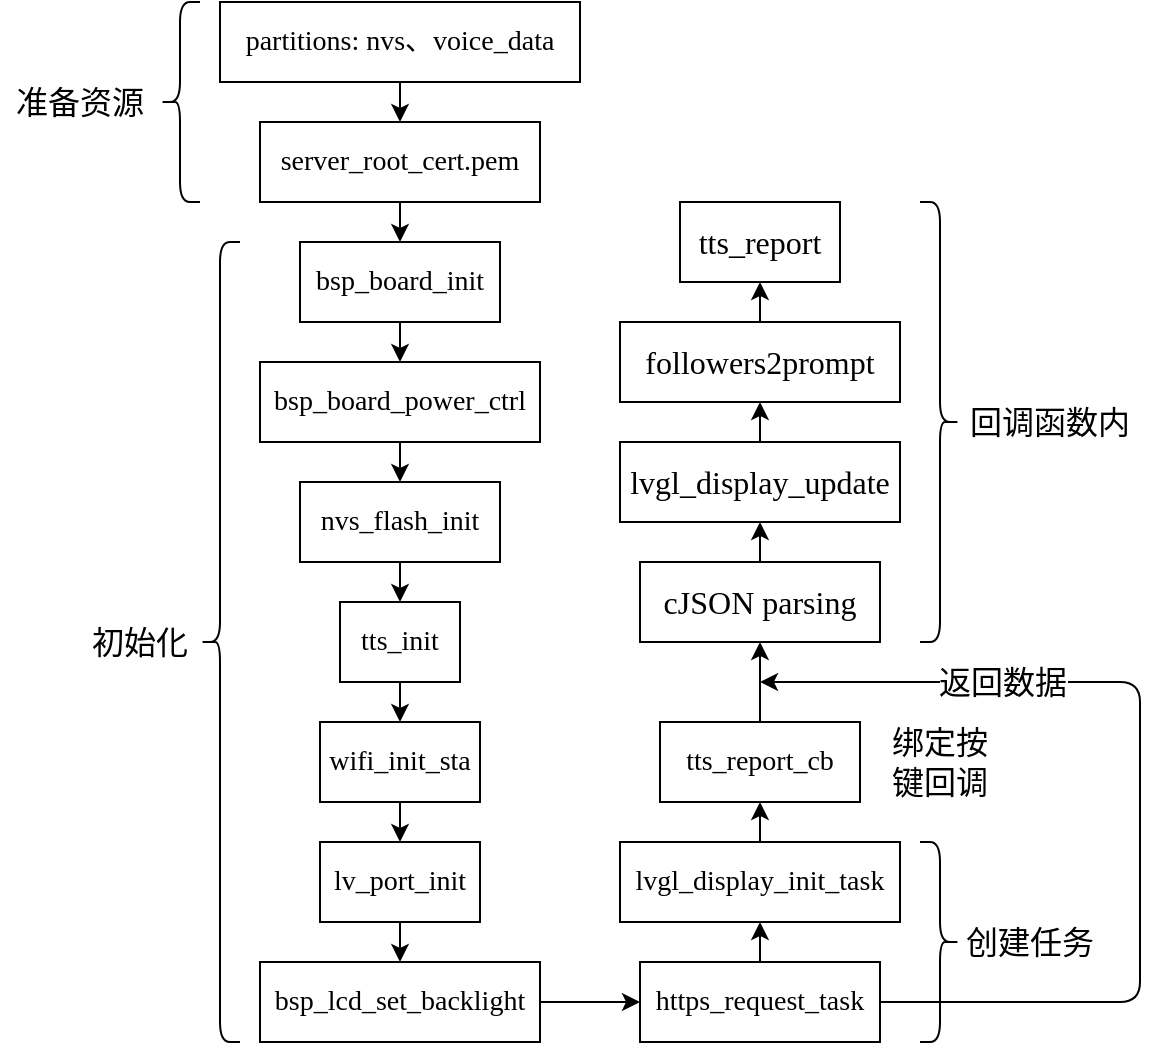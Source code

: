 <mxfile version="21.6.5" type="device">
  <diagram id="zVEpHeaqmg4ihrbX_G4C" name="Workflow">
    <mxGraphModel dx="1430" dy="855" grid="1" gridSize="10" guides="1" tooltips="1" connect="1" arrows="1" fold="1" page="1" pageScale="1" pageWidth="827" pageHeight="1169" math="0" shadow="0">
      <root>
        <mxCell id="0" />
        <mxCell id="1" parent="0" />
        <mxCell id="8" style="edgeStyle=none;html=1;exitX=0.5;exitY=1;exitDx=0;exitDy=0;entryX=0.5;entryY=0;entryDx=0;entryDy=0;fontSize=14;fontFamily=Times New Roman;" parent="1" source="2" target="3" edge="1">
          <mxGeometry relative="1" as="geometry" />
        </mxCell>
        <mxCell id="2" value="&lt;font style=&quot;font-size: 14px;&quot;&gt;bsp_board_init&lt;/font&gt;" style="rounded=0;whiteSpace=wrap;html=1;fontFamily=Times New Roman;" parent="1" vertex="1">
          <mxGeometry x="270" y="440" width="100" height="40" as="geometry" />
        </mxCell>
        <mxCell id="11" style="edgeStyle=none;html=1;exitX=0.5;exitY=1;exitDx=0;exitDy=0;entryX=0.5;entryY=0;entryDx=0;entryDy=0;fontSize=14;fontFamily=Times New Roman;" parent="1" source="3" target="9" edge="1">
          <mxGeometry relative="1" as="geometry" />
        </mxCell>
        <mxCell id="3" value="&lt;font style=&quot;font-size: 14px;&quot;&gt;bsp_board_power_ctrl&lt;/font&gt;" style="rounded=0;whiteSpace=wrap;html=1;fontFamily=Times New Roman;" parent="1" vertex="1">
          <mxGeometry x="250" y="500" width="140" height="40" as="geometry" />
        </mxCell>
        <mxCell id="6" style="edgeStyle=none;html=1;exitX=0.5;exitY=1;exitDx=0;exitDy=0;entryX=0.5;entryY=0;entryDx=0;entryDy=0;fontSize=14;fontFamily=Times New Roman;" parent="1" source="4" target="5" edge="1">
          <mxGeometry relative="1" as="geometry" />
        </mxCell>
        <mxCell id="4" value="partitions: nvs、voice_data" style="rounded=0;whiteSpace=wrap;html=1;fontSize=14;fontFamily=Times New Roman;" parent="1" vertex="1">
          <mxGeometry x="230" y="320" width="180" height="40" as="geometry" />
        </mxCell>
        <mxCell id="7" style="edgeStyle=none;html=1;exitX=0.5;exitY=1;exitDx=0;exitDy=0;entryX=0.5;entryY=0;entryDx=0;entryDy=0;fontSize=14;fontFamily=Times New Roman;" parent="1" source="5" target="2" edge="1">
          <mxGeometry relative="1" as="geometry" />
        </mxCell>
        <mxCell id="5" value="server_root_cert.pem" style="rounded=0;whiteSpace=wrap;html=1;fontSize=14;fontFamily=Times New Roman;" parent="1" vertex="1">
          <mxGeometry x="250" y="380" width="140" height="40" as="geometry" />
        </mxCell>
        <mxCell id="12" style="edgeStyle=none;html=1;exitX=0.5;exitY=1;exitDx=0;exitDy=0;entryX=0.5;entryY=0;entryDx=0;entryDy=0;fontSize=14;fontFamily=Times New Roman;" parent="1" source="9" target="10" edge="1">
          <mxGeometry relative="1" as="geometry" />
        </mxCell>
        <mxCell id="9" value="&lt;span style=&quot;font-size: 14px;&quot;&gt;nvs_flash_init&lt;/span&gt;" style="rounded=0;whiteSpace=wrap;html=1;fontFamily=Times New Roman;" parent="1" vertex="1">
          <mxGeometry x="270" y="560" width="100" height="40" as="geometry" />
        </mxCell>
        <mxCell id="14" style="edgeStyle=none;html=1;exitX=0.5;exitY=1;exitDx=0;exitDy=0;entryX=0.5;entryY=0;entryDx=0;entryDy=0;fontSize=14;fontFamily=Times New Roman;" parent="1" source="10" target="13" edge="1">
          <mxGeometry relative="1" as="geometry" />
        </mxCell>
        <mxCell id="10" value="&lt;span style=&quot;font-size: 14px;&quot;&gt;tts_init&lt;/span&gt;" style="rounded=0;whiteSpace=wrap;html=1;fontFamily=Times New Roman;" parent="1" vertex="1">
          <mxGeometry x="290" y="620" width="60" height="40" as="geometry" />
        </mxCell>
        <mxCell id="19" style="edgeStyle=none;html=1;exitX=0.5;exitY=1;exitDx=0;exitDy=0;entryX=0.5;entryY=0;entryDx=0;entryDy=0;fontSize=14;fontFamily=Times New Roman;" parent="1" source="13" target="15" edge="1">
          <mxGeometry relative="1" as="geometry" />
        </mxCell>
        <mxCell id="13" value="&lt;span style=&quot;font-size: 14px;&quot;&gt;wifi_init_sta&lt;/span&gt;" style="rounded=0;whiteSpace=wrap;html=1;fontFamily=Times New Roman;" parent="1" vertex="1">
          <mxGeometry x="280" y="680" width="80" height="40" as="geometry" />
        </mxCell>
        <mxCell id="21" style="edgeStyle=none;html=1;exitX=0.5;exitY=1;exitDx=0;exitDy=0;entryX=0.5;entryY=0;entryDx=0;entryDy=0;fontSize=14;fontFamily=Times New Roman;" parent="1" source="15" target="20" edge="1">
          <mxGeometry relative="1" as="geometry" />
        </mxCell>
        <mxCell id="15" value="&lt;span style=&quot;font-size: 14px;&quot;&gt;lv_port_init&lt;/span&gt;" style="rounded=0;whiteSpace=wrap;html=1;fontFamily=Times New Roman;" parent="1" vertex="1">
          <mxGeometry x="280" y="740" width="80" height="40" as="geometry" />
        </mxCell>
        <mxCell id="25" style="edgeStyle=none;html=1;exitX=0.5;exitY=0;exitDx=0;exitDy=0;entryX=0.5;entryY=1;entryDx=0;entryDy=0;fontSize=14;fontFamily=Times New Roman;" parent="1" source="16" target="17" edge="1">
          <mxGeometry relative="1" as="geometry" />
        </mxCell>
        <mxCell id="33" style="edgeStyle=none;html=1;exitX=1;exitY=0.5;exitDx=0;exitDy=0;fontFamily=Times New Roman;fontSize=16;movable=1;resizable=1;rotatable=1;deletable=1;editable=1;locked=0;connectable=1;" parent="1" source="16" edge="1">
          <mxGeometry relative="1" as="geometry">
            <mxPoint x="500" y="660" as="targetPoint" />
            <Array as="points">
              <mxPoint x="690" y="820" />
              <mxPoint x="690" y="660" />
            </Array>
          </mxGeometry>
        </mxCell>
        <mxCell id="40" value="返回数据" style="edgeLabel;html=1;align=center;verticalAlign=middle;resizable=0;points=[];fontSize=16;fontFamily=Times New Roman;" parent="33" vertex="1" connectable="0">
          <mxGeometry x="0.403" y="1" relative="1" as="geometry">
            <mxPoint x="-23" y="-1" as="offset" />
          </mxGeometry>
        </mxCell>
        <mxCell id="16" value="&lt;span style=&quot;font-size: 14px;&quot;&gt;https_request_task&lt;/span&gt;" style="rounded=0;whiteSpace=wrap;html=1;fontFamily=Times New Roman;" parent="1" vertex="1">
          <mxGeometry x="440" y="800" width="120" height="40" as="geometry" />
        </mxCell>
        <mxCell id="26" style="edgeStyle=none;html=1;exitX=0.5;exitY=0;exitDx=0;exitDy=0;entryX=0.5;entryY=1;entryDx=0;entryDy=0;fontSize=14;fontFamily=Times New Roman;" parent="1" source="17" target="18" edge="1">
          <mxGeometry relative="1" as="geometry" />
        </mxCell>
        <mxCell id="17" value="&lt;span style=&quot;font-size: 14px;&quot;&gt;lvgl_display_init_task&lt;/span&gt;" style="rounded=0;whiteSpace=wrap;html=1;fontFamily=Times New Roman;" parent="1" vertex="1">
          <mxGeometry x="430" y="740" width="140" height="40" as="geometry" />
        </mxCell>
        <mxCell id="32" style="edgeStyle=none;html=1;exitX=0.5;exitY=0;exitDx=0;exitDy=0;entryX=0.5;entryY=1;entryDx=0;entryDy=0;fontFamily=Times New Roman;fontSize=16;" parent="1" source="18" target="31" edge="1">
          <mxGeometry relative="1" as="geometry" />
        </mxCell>
        <mxCell id="18" value="&lt;span style=&quot;font-size: 14px;&quot;&gt;tts_report_cb&lt;/span&gt;" style="rounded=0;whiteSpace=wrap;html=1;fontFamily=Times New Roman;" parent="1" vertex="1">
          <mxGeometry x="450" y="680" width="100" height="40" as="geometry" />
        </mxCell>
        <mxCell id="23" style="edgeStyle=none;html=1;exitX=1;exitY=0.5;exitDx=0;exitDy=0;entryX=0;entryY=0.5;entryDx=0;entryDy=0;fontSize=14;fontFamily=Times New Roman;" parent="1" source="20" target="16" edge="1">
          <mxGeometry relative="1" as="geometry" />
        </mxCell>
        <mxCell id="20" value="&lt;span style=&quot;font-size: 14px;&quot;&gt;bsp_lcd_set_backlight&lt;/span&gt;" style="rounded=0;whiteSpace=wrap;html=1;fontFamily=Times New Roman;" parent="1" vertex="1">
          <mxGeometry x="250" y="800" width="140" height="40" as="geometry" />
        </mxCell>
        <mxCell id="27" value="&lt;font style=&quot;font-size: 16px;&quot;&gt;初始化&lt;/font&gt;" style="text;html=1;strokeColor=none;fillColor=none;align=center;verticalAlign=middle;whiteSpace=wrap;rounded=0;fontSize=14;fontFamily=Times New Roman;" parent="1" vertex="1">
          <mxGeometry x="160" y="620" width="60" height="40" as="geometry" />
        </mxCell>
        <mxCell id="28" value="创建任务" style="text;html=1;strokeColor=none;fillColor=none;align=center;verticalAlign=middle;whiteSpace=wrap;rounded=0;fontFamily=Times New Roman;fontSize=16;" parent="1" vertex="1">
          <mxGeometry x="600" y="775" width="70" height="30" as="geometry" />
        </mxCell>
        <mxCell id="29" value="准备资源" style="text;html=1;strokeColor=none;fillColor=none;align=center;verticalAlign=middle;whiteSpace=wrap;rounded=0;fontFamily=Times New Roman;fontSize=16;" parent="1" vertex="1">
          <mxGeometry x="120" y="355" width="80" height="30" as="geometry" />
        </mxCell>
        <mxCell id="30" value="绑定按键回调" style="text;html=1;strokeColor=none;fillColor=none;align=center;verticalAlign=middle;whiteSpace=wrap;rounded=0;fontFamily=Times New Roman;fontSize=16;" parent="1" vertex="1">
          <mxGeometry x="560" y="680" width="60" height="40" as="geometry" />
        </mxCell>
        <mxCell id="36" style="edgeStyle=none;html=1;exitX=0.5;exitY=0;exitDx=0;exitDy=0;entryX=0.5;entryY=1;entryDx=0;entryDy=0;fontFamily=Times New Roman;fontSize=16;" parent="1" source="31" target="35" edge="1">
          <mxGeometry relative="1" as="geometry" />
        </mxCell>
        <mxCell id="31" value="cJSON parsing" style="rounded=0;whiteSpace=wrap;html=1;fontFamily=Times New Roman;fontSize=16;" parent="1" vertex="1">
          <mxGeometry x="440" y="600" width="120" height="40" as="geometry" />
        </mxCell>
        <mxCell id="39" style="edgeStyle=none;html=1;exitX=0.5;exitY=0;exitDx=0;exitDy=0;entryX=0.5;entryY=1;entryDx=0;entryDy=0;fontFamily=Times New Roman;fontSize=16;" parent="1" source="34" target="38" edge="1">
          <mxGeometry relative="1" as="geometry" />
        </mxCell>
        <mxCell id="34" value="followers2prompt" style="rounded=0;whiteSpace=wrap;html=1;fontFamily=Times New Roman;fontSize=16;" parent="1" vertex="1">
          <mxGeometry x="430" y="480" width="140" height="40" as="geometry" />
        </mxCell>
        <mxCell id="37" style="edgeStyle=none;html=1;exitX=0.5;exitY=0;exitDx=0;exitDy=0;entryX=0.5;entryY=1;entryDx=0;entryDy=0;fontFamily=Times New Roman;fontSize=16;" parent="1" source="35" target="34" edge="1">
          <mxGeometry relative="1" as="geometry" />
        </mxCell>
        <mxCell id="35" value="lvgl_display_update" style="rounded=0;whiteSpace=wrap;html=1;fontFamily=Times New Roman;fontSize=16;" parent="1" vertex="1">
          <mxGeometry x="430" y="540" width="140" height="40" as="geometry" />
        </mxCell>
        <mxCell id="38" value="tts_report" style="rounded=0;whiteSpace=wrap;html=1;fontFamily=Times New Roman;fontSize=16;" parent="1" vertex="1">
          <mxGeometry x="460" y="420" width="80" height="40" as="geometry" />
        </mxCell>
        <mxCell id="41" value="回调函数内" style="text;html=1;strokeColor=none;fillColor=none;align=center;verticalAlign=middle;whiteSpace=wrap;rounded=0;fontFamily=Times New Roman;fontSize=16;" parent="1" vertex="1">
          <mxGeometry x="600" y="510" width="90" height="40" as="geometry" />
        </mxCell>
        <mxCell id="42" value="" style="shape=curlyBracket;whiteSpace=wrap;html=1;rounded=1;flipH=1;labelPosition=right;verticalLabelPosition=middle;align=left;verticalAlign=middle;fontFamily=Times New Roman;fontSize=16;" parent="1" vertex="1">
          <mxGeometry x="580" y="420" width="20" height="220" as="geometry" />
        </mxCell>
        <mxCell id="43" value="" style="shape=curlyBracket;whiteSpace=wrap;html=1;rounded=1;flipH=1;labelPosition=right;verticalLabelPosition=middle;align=left;verticalAlign=middle;fontFamily=Times New Roman;fontSize=16;" parent="1" vertex="1">
          <mxGeometry x="580" y="740" width="20" height="100" as="geometry" />
        </mxCell>
        <mxCell id="44" value="" style="shape=curlyBracket;whiteSpace=wrap;html=1;rounded=1;labelPosition=left;verticalLabelPosition=middle;align=right;verticalAlign=middle;fontFamily=Times New Roman;fontSize=16;" parent="1" vertex="1">
          <mxGeometry x="220" y="440" width="20" height="400" as="geometry" />
        </mxCell>
        <mxCell id="45" value="" style="shape=curlyBracket;whiteSpace=wrap;html=1;rounded=1;labelPosition=left;verticalLabelPosition=middle;align=right;verticalAlign=middle;fontFamily=Times New Roman;fontSize=16;" parent="1" vertex="1">
          <mxGeometry x="200" y="320" width="20" height="100" as="geometry" />
        </mxCell>
      </root>
    </mxGraphModel>
  </diagram>
</mxfile>
